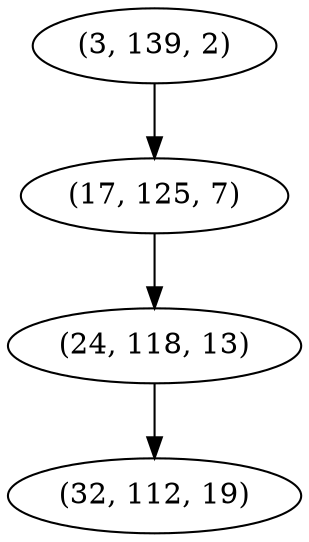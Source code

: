 digraph tree {
    "(3, 139, 2)";
    "(17, 125, 7)";
    "(24, 118, 13)";
    "(32, 112, 19)";
    "(3, 139, 2)" -> "(17, 125, 7)";
    "(17, 125, 7)" -> "(24, 118, 13)";
    "(24, 118, 13)" -> "(32, 112, 19)";
}
